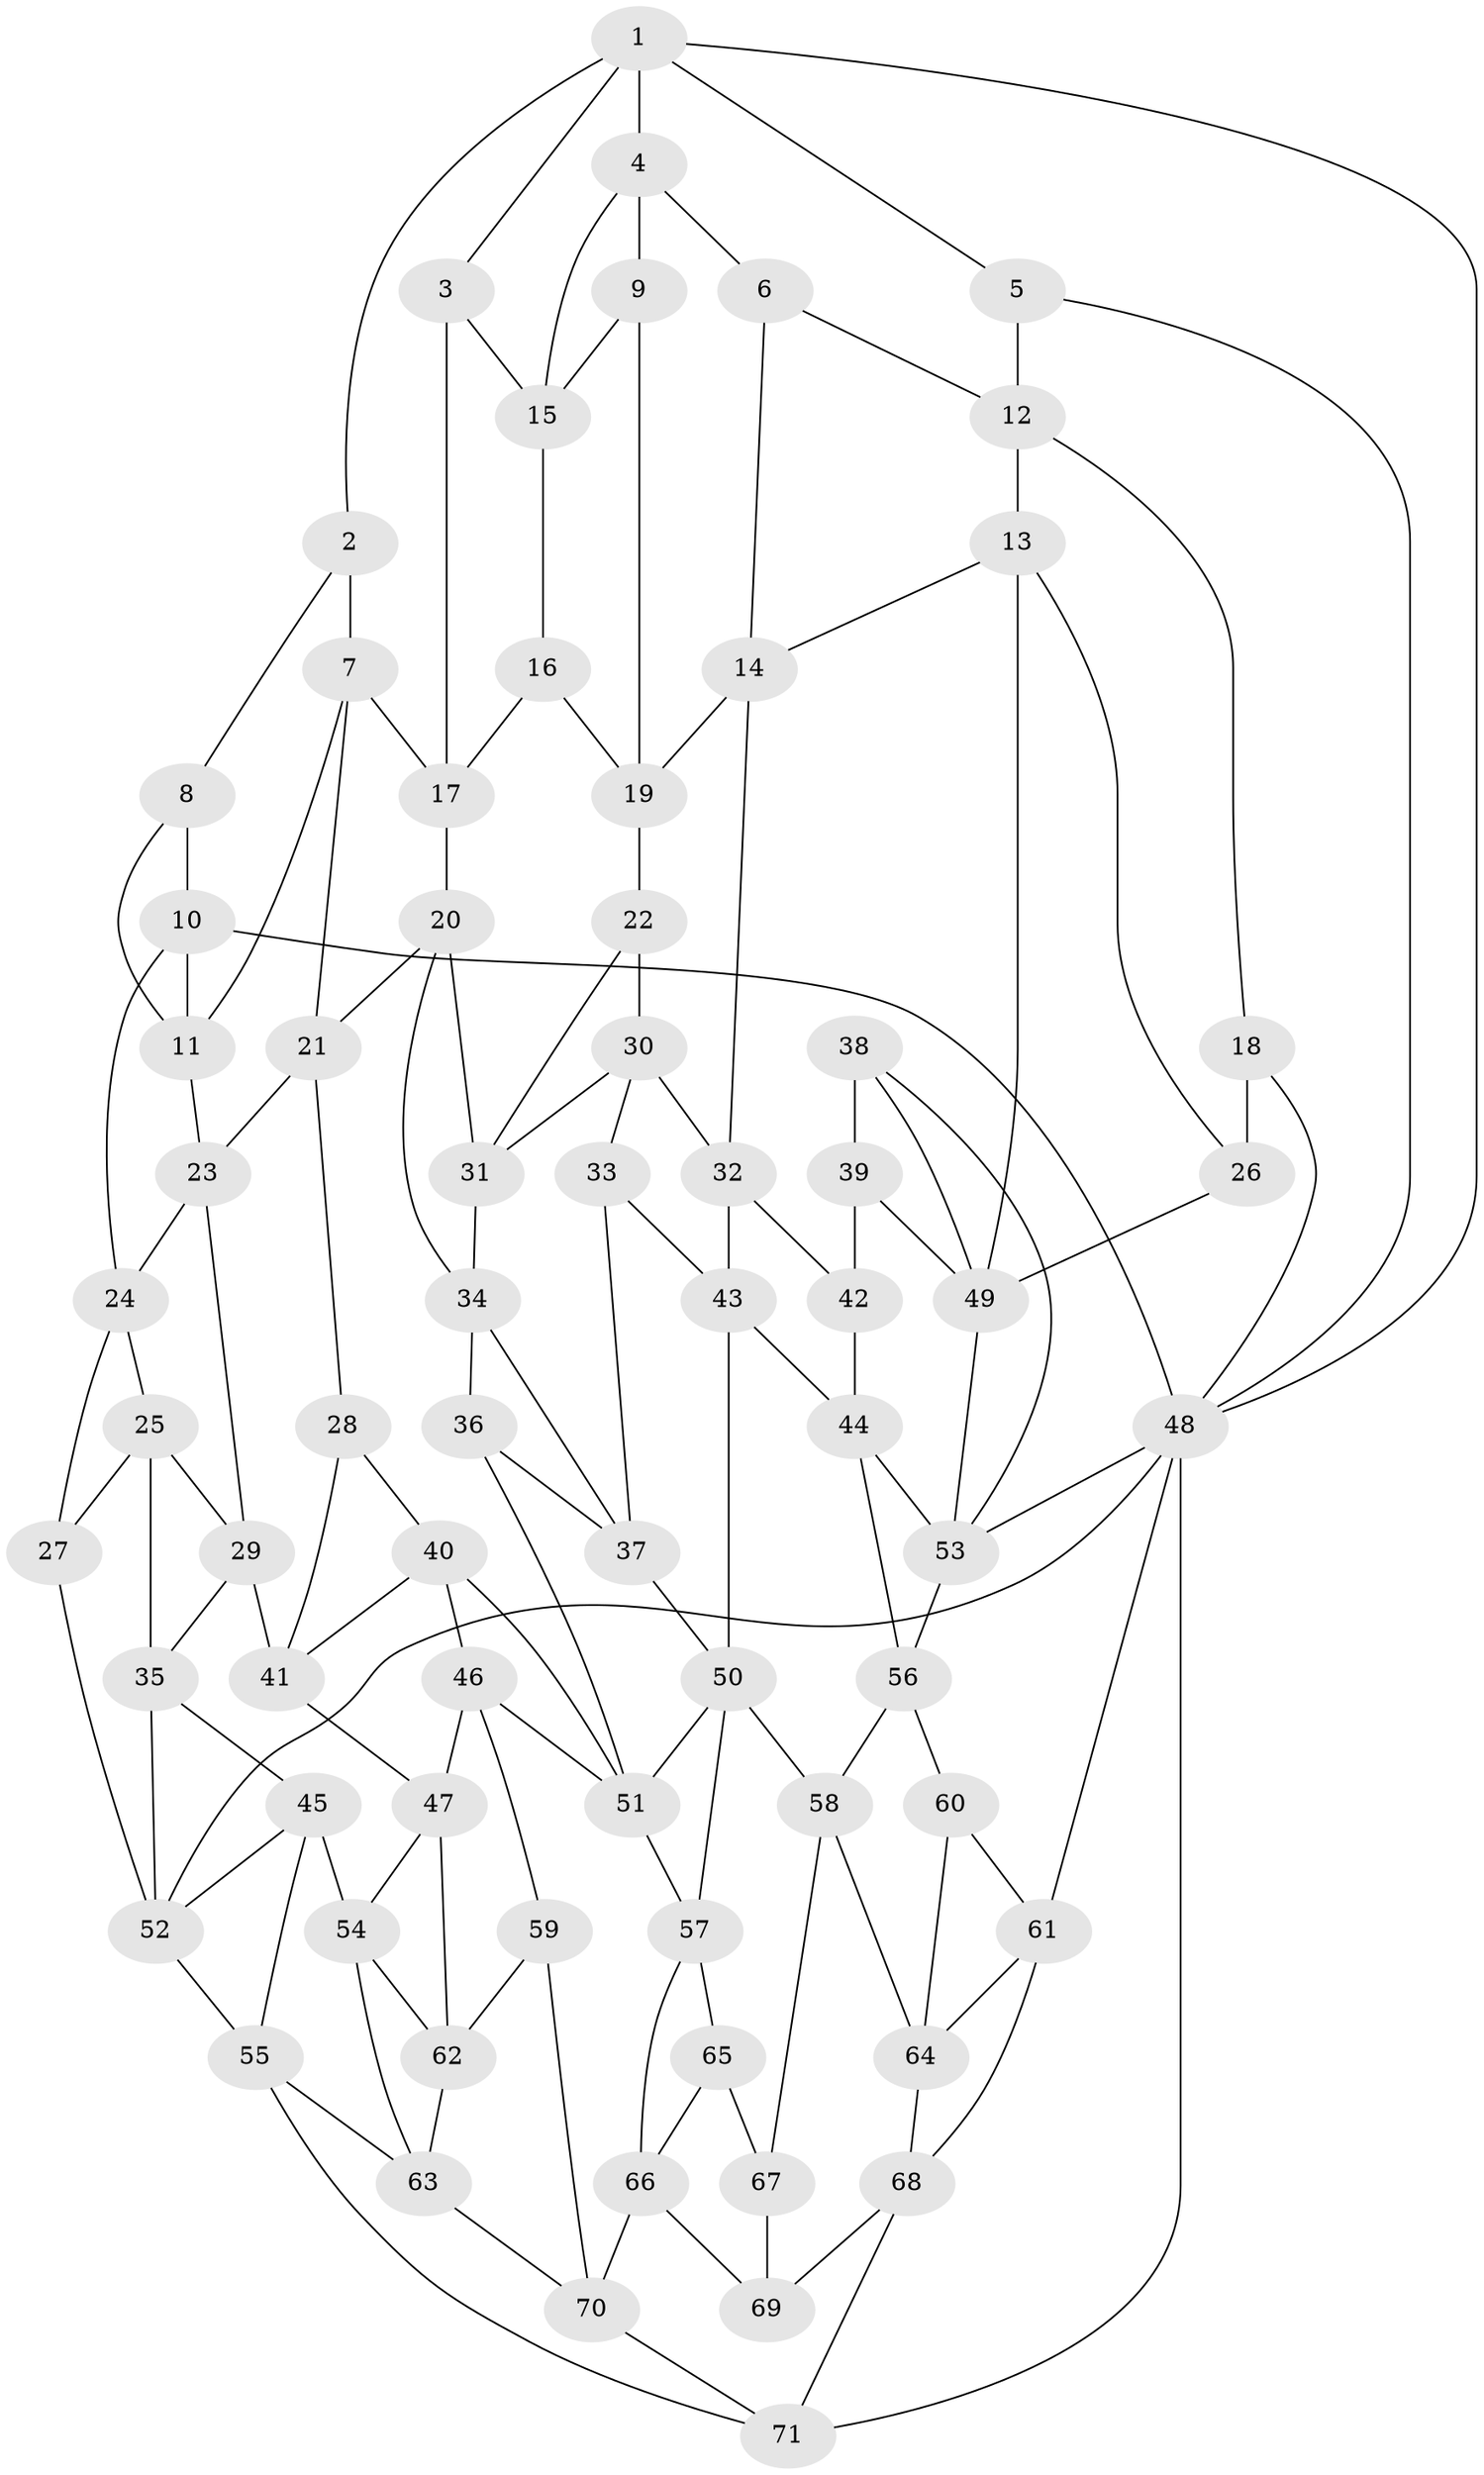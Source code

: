 // original degree distribution, {3: 0.014084507042253521, 4: 0.2112676056338028, 5: 0.5774647887323944, 6: 0.19718309859154928}
// Generated by graph-tools (version 1.1) at 2025/27/03/09/25 03:27:11]
// undirected, 71 vertices, 136 edges
graph export_dot {
graph [start="1"]
  node [color=gray90,style=filled];
  1;
  2;
  3;
  4;
  5;
  6;
  7;
  8;
  9;
  10;
  11;
  12;
  13;
  14;
  15;
  16;
  17;
  18;
  19;
  20;
  21;
  22;
  23;
  24;
  25;
  26;
  27;
  28;
  29;
  30;
  31;
  32;
  33;
  34;
  35;
  36;
  37;
  38;
  39;
  40;
  41;
  42;
  43;
  44;
  45;
  46;
  47;
  48;
  49;
  50;
  51;
  52;
  53;
  54;
  55;
  56;
  57;
  58;
  59;
  60;
  61;
  62;
  63;
  64;
  65;
  66;
  67;
  68;
  69;
  70;
  71;
  1 -- 2 [weight=1.0];
  1 -- 3 [weight=1.0];
  1 -- 4 [weight=1.0];
  1 -- 5 [weight=1.0];
  1 -- 48 [weight=1.0];
  2 -- 7 [weight=1.0];
  2 -- 8 [weight=1.0];
  3 -- 15 [weight=1.0];
  3 -- 17 [weight=1.0];
  4 -- 6 [weight=1.0];
  4 -- 9 [weight=1.0];
  4 -- 15 [weight=1.0];
  5 -- 12 [weight=1.0];
  5 -- 48 [weight=1.0];
  6 -- 12 [weight=1.0];
  6 -- 14 [weight=1.0];
  7 -- 11 [weight=1.0];
  7 -- 17 [weight=1.0];
  7 -- 21 [weight=1.0];
  8 -- 10 [weight=1.0];
  8 -- 11 [weight=1.0];
  9 -- 15 [weight=1.0];
  9 -- 19 [weight=1.0];
  10 -- 11 [weight=1.0];
  10 -- 24 [weight=1.0];
  10 -- 48 [weight=1.0];
  11 -- 23 [weight=1.0];
  12 -- 13 [weight=1.0];
  12 -- 18 [weight=1.0];
  13 -- 14 [weight=1.0];
  13 -- 26 [weight=1.0];
  13 -- 49 [weight=1.0];
  14 -- 19 [weight=1.0];
  14 -- 32 [weight=1.0];
  15 -- 16 [weight=1.0];
  16 -- 17 [weight=1.0];
  16 -- 19 [weight=1.0];
  17 -- 20 [weight=1.0];
  18 -- 26 [weight=2.0];
  18 -- 48 [weight=1.0];
  19 -- 22 [weight=1.0];
  20 -- 21 [weight=1.0];
  20 -- 31 [weight=1.0];
  20 -- 34 [weight=1.0];
  21 -- 23 [weight=1.0];
  21 -- 28 [weight=1.0];
  22 -- 30 [weight=1.0];
  22 -- 31 [weight=1.0];
  23 -- 24 [weight=1.0];
  23 -- 29 [weight=1.0];
  24 -- 25 [weight=1.0];
  24 -- 27 [weight=1.0];
  25 -- 27 [weight=1.0];
  25 -- 29 [weight=1.0];
  25 -- 35 [weight=1.0];
  26 -- 49 [weight=1.0];
  27 -- 52 [weight=2.0];
  28 -- 40 [weight=1.0];
  28 -- 41 [weight=1.0];
  29 -- 35 [weight=1.0];
  29 -- 41 [weight=1.0];
  30 -- 31 [weight=1.0];
  30 -- 32 [weight=1.0];
  30 -- 33 [weight=1.0];
  31 -- 34 [weight=1.0];
  32 -- 42 [weight=1.0];
  32 -- 43 [weight=1.0];
  33 -- 37 [weight=1.0];
  33 -- 43 [weight=1.0];
  34 -- 36 [weight=1.0];
  34 -- 37 [weight=1.0];
  35 -- 45 [weight=1.0];
  35 -- 52 [weight=1.0];
  36 -- 37 [weight=1.0];
  36 -- 51 [weight=1.0];
  37 -- 50 [weight=1.0];
  38 -- 39 [weight=1.0];
  38 -- 49 [weight=1.0];
  38 -- 53 [weight=1.0];
  39 -- 42 [weight=2.0];
  39 -- 49 [weight=1.0];
  40 -- 41 [weight=1.0];
  40 -- 46 [weight=1.0];
  40 -- 51 [weight=1.0];
  41 -- 47 [weight=1.0];
  42 -- 44 [weight=1.0];
  43 -- 44 [weight=1.0];
  43 -- 50 [weight=1.0];
  44 -- 53 [weight=1.0];
  44 -- 56 [weight=1.0];
  45 -- 52 [weight=1.0];
  45 -- 54 [weight=1.0];
  45 -- 55 [weight=1.0];
  46 -- 47 [weight=1.0];
  46 -- 51 [weight=1.0];
  46 -- 59 [weight=1.0];
  47 -- 54 [weight=1.0];
  47 -- 62 [weight=1.0];
  48 -- 52 [weight=1.0];
  48 -- 53 [weight=1.0];
  48 -- 61 [weight=1.0];
  48 -- 71 [weight=1.0];
  49 -- 53 [weight=2.0];
  50 -- 51 [weight=2.0];
  50 -- 57 [weight=1.0];
  50 -- 58 [weight=1.0];
  51 -- 57 [weight=1.0];
  52 -- 55 [weight=1.0];
  53 -- 56 [weight=1.0];
  54 -- 62 [weight=1.0];
  54 -- 63 [weight=1.0];
  55 -- 63 [weight=1.0];
  55 -- 71 [weight=1.0];
  56 -- 58 [weight=1.0];
  56 -- 60 [weight=1.0];
  57 -- 65 [weight=1.0];
  57 -- 66 [weight=1.0];
  58 -- 64 [weight=1.0];
  58 -- 67 [weight=1.0];
  59 -- 62 [weight=1.0];
  59 -- 70 [weight=1.0];
  60 -- 61 [weight=1.0];
  60 -- 64 [weight=1.0];
  61 -- 64 [weight=1.0];
  61 -- 68 [weight=1.0];
  62 -- 63 [weight=1.0];
  63 -- 70 [weight=1.0];
  64 -- 68 [weight=1.0];
  65 -- 66 [weight=1.0];
  65 -- 67 [weight=2.0];
  66 -- 69 [weight=1.0];
  66 -- 70 [weight=1.0];
  67 -- 69 [weight=1.0];
  68 -- 69 [weight=1.0];
  68 -- 71 [weight=1.0];
  70 -- 71 [weight=1.0];
}
